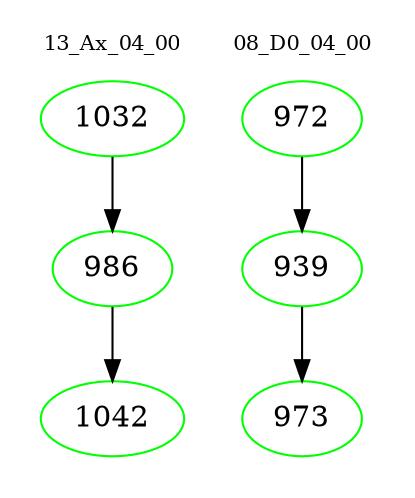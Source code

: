 digraph{
subgraph cluster_0 {
color = white
label = "13_Ax_04_00";
fontsize=10;
T0_1032 [label="1032", color="green"]
T0_1032 -> T0_986 [color="black"]
T0_986 [label="986", color="green"]
T0_986 -> T0_1042 [color="black"]
T0_1042 [label="1042", color="green"]
}
subgraph cluster_1 {
color = white
label = "08_D0_04_00";
fontsize=10;
T1_972 [label="972", color="green"]
T1_972 -> T1_939 [color="black"]
T1_939 [label="939", color="green"]
T1_939 -> T1_973 [color="black"]
T1_973 [label="973", color="green"]
}
}
